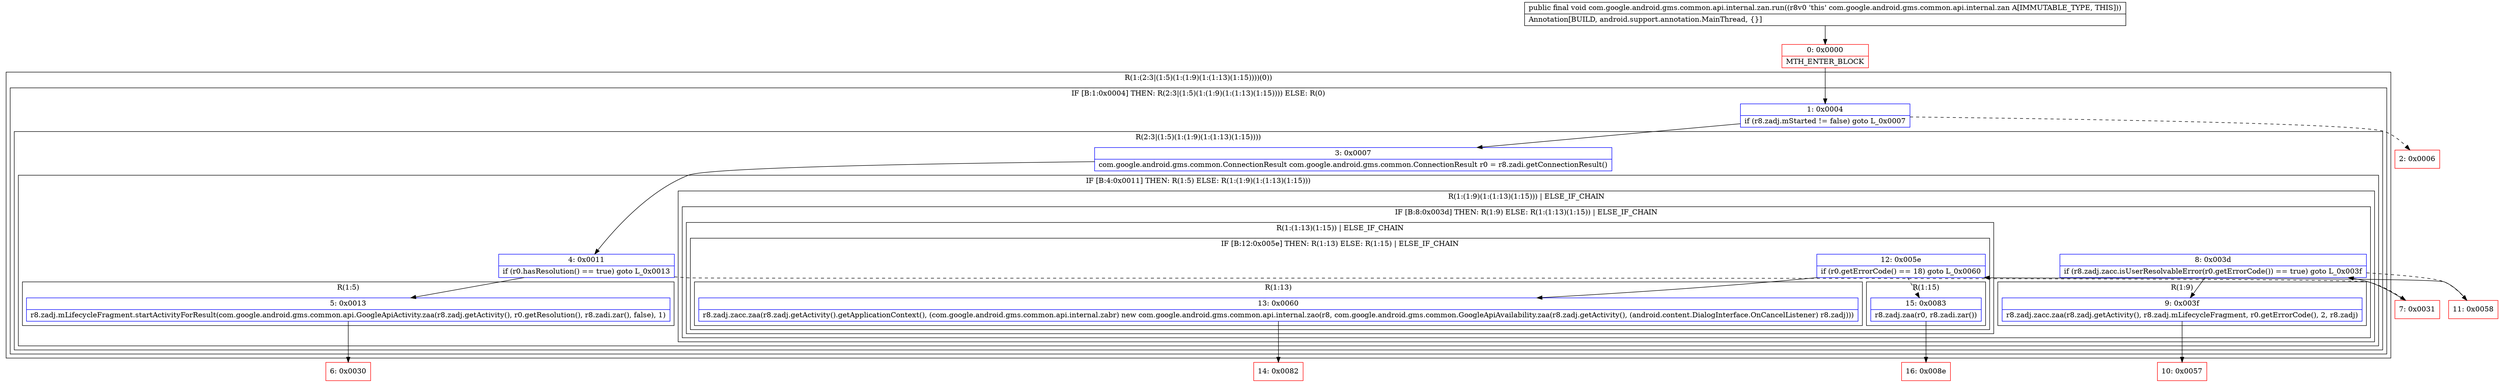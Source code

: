 digraph "CFG forcom.google.android.gms.common.api.internal.zan.run()V" {
subgraph cluster_Region_1944152339 {
label = "R(1:(2:3|(1:5)(1:(1:9)(1:(1:13)(1:15))))(0))";
node [shape=record,color=blue];
subgraph cluster_IfRegion_622391310 {
label = "IF [B:1:0x0004] THEN: R(2:3|(1:5)(1:(1:9)(1:(1:13)(1:15)))) ELSE: R(0)";
node [shape=record,color=blue];
Node_1 [shape=record,label="{1\:\ 0x0004|if (r8.zadj.mStarted != false) goto L_0x0007\l}"];
subgraph cluster_Region_125746086 {
label = "R(2:3|(1:5)(1:(1:9)(1:(1:13)(1:15))))";
node [shape=record,color=blue];
Node_3 [shape=record,label="{3\:\ 0x0007|com.google.android.gms.common.ConnectionResult com.google.android.gms.common.ConnectionResult r0 = r8.zadi.getConnectionResult()\l}"];
subgraph cluster_IfRegion_267860291 {
label = "IF [B:4:0x0011] THEN: R(1:5) ELSE: R(1:(1:9)(1:(1:13)(1:15)))";
node [shape=record,color=blue];
Node_4 [shape=record,label="{4\:\ 0x0011|if (r0.hasResolution() == true) goto L_0x0013\l}"];
subgraph cluster_Region_699632404 {
label = "R(1:5)";
node [shape=record,color=blue];
Node_5 [shape=record,label="{5\:\ 0x0013|r8.zadj.mLifecycleFragment.startActivityForResult(com.google.android.gms.common.api.GoogleApiActivity.zaa(r8.zadj.getActivity(), r0.getResolution(), r8.zadi.zar(), false), 1)\l}"];
}
subgraph cluster_Region_817895121 {
label = "R(1:(1:9)(1:(1:13)(1:15))) | ELSE_IF_CHAIN\l";
node [shape=record,color=blue];
subgraph cluster_IfRegion_2046253660 {
label = "IF [B:8:0x003d] THEN: R(1:9) ELSE: R(1:(1:13)(1:15)) | ELSE_IF_CHAIN\l";
node [shape=record,color=blue];
Node_8 [shape=record,label="{8\:\ 0x003d|if (r8.zadj.zacc.isUserResolvableError(r0.getErrorCode()) == true) goto L_0x003f\l}"];
subgraph cluster_Region_187067727 {
label = "R(1:9)";
node [shape=record,color=blue];
Node_9 [shape=record,label="{9\:\ 0x003f|r8.zadj.zacc.zaa(r8.zadj.getActivity(), r8.zadj.mLifecycleFragment, r0.getErrorCode(), 2, r8.zadj)\l}"];
}
subgraph cluster_Region_1392422275 {
label = "R(1:(1:13)(1:15)) | ELSE_IF_CHAIN\l";
node [shape=record,color=blue];
subgraph cluster_IfRegion_1034772553 {
label = "IF [B:12:0x005e] THEN: R(1:13) ELSE: R(1:15) | ELSE_IF_CHAIN\l";
node [shape=record,color=blue];
Node_12 [shape=record,label="{12\:\ 0x005e|if (r0.getErrorCode() == 18) goto L_0x0060\l}"];
subgraph cluster_Region_716173118 {
label = "R(1:13)";
node [shape=record,color=blue];
Node_13 [shape=record,label="{13\:\ 0x0060|r8.zadj.zacc.zaa(r8.zadj.getActivity().getApplicationContext(), (com.google.android.gms.common.api.internal.zabr) new com.google.android.gms.common.api.internal.zao(r8, com.google.android.gms.common.GoogleApiAvailability.zaa(r8.zadj.getActivity(), (android.content.DialogInterface.OnCancelListener) r8.zadj)))\l}"];
}
subgraph cluster_Region_141797315 {
label = "R(1:15)";
node [shape=record,color=blue];
Node_15 [shape=record,label="{15\:\ 0x0083|r8.zadj.zaa(r0, r8.zadi.zar())\l}"];
}
}
}
}
}
}
}
subgraph cluster_Region_1213592293 {
label = "R(0)";
node [shape=record,color=blue];
}
}
}
Node_0 [shape=record,color=red,label="{0\:\ 0x0000|MTH_ENTER_BLOCK\l}"];
Node_2 [shape=record,color=red,label="{2\:\ 0x0006}"];
Node_6 [shape=record,color=red,label="{6\:\ 0x0030}"];
Node_7 [shape=record,color=red,label="{7\:\ 0x0031}"];
Node_10 [shape=record,color=red,label="{10\:\ 0x0057}"];
Node_11 [shape=record,color=red,label="{11\:\ 0x0058}"];
Node_14 [shape=record,color=red,label="{14\:\ 0x0082}"];
Node_16 [shape=record,color=red,label="{16\:\ 0x008e}"];
MethodNode[shape=record,label="{public final void com.google.android.gms.common.api.internal.zan.run((r8v0 'this' com.google.android.gms.common.api.internal.zan A[IMMUTABLE_TYPE, THIS]))  | Annotation[BUILD, android.support.annotation.MainThread, \{\}]\l}"];
MethodNode -> Node_0;
Node_1 -> Node_2[style=dashed];
Node_1 -> Node_3;
Node_3 -> Node_4;
Node_4 -> Node_5;
Node_4 -> Node_7[style=dashed];
Node_5 -> Node_6;
Node_8 -> Node_9;
Node_8 -> Node_11[style=dashed];
Node_9 -> Node_10;
Node_12 -> Node_13;
Node_12 -> Node_15[style=dashed];
Node_13 -> Node_14;
Node_15 -> Node_16;
Node_0 -> Node_1;
Node_7 -> Node_8;
Node_11 -> Node_12;
}

